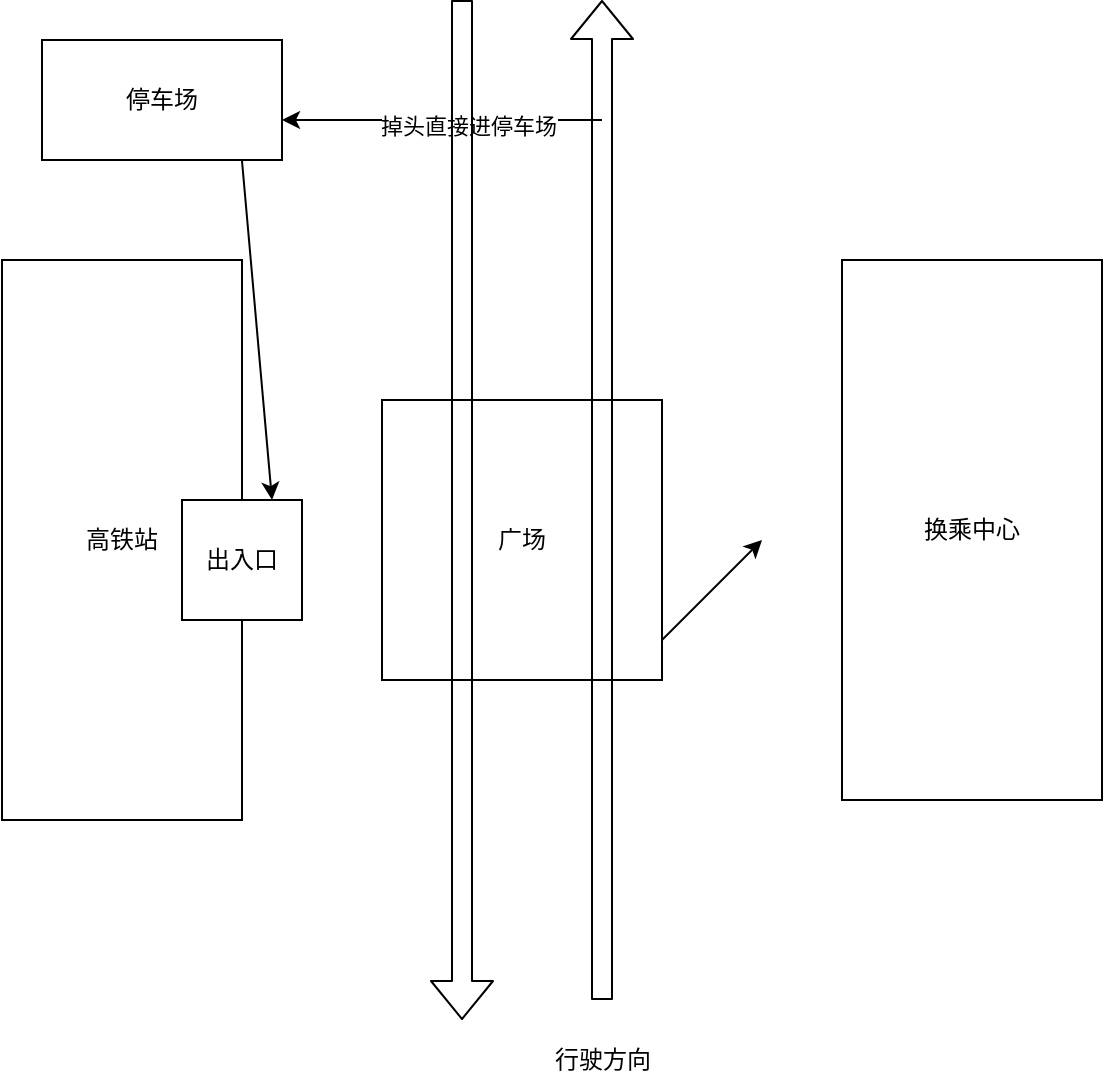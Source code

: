 <mxfile version="14.9.5" type="github">
  <diagram id="CT5NjXrbUfCMHYb5UclT" name="第 1 页">
    <mxGraphModel dx="889" dy="617" grid="1" gridSize="10" guides="1" tooltips="1" connect="1" arrows="1" fold="1" page="1" pageScale="1" pageWidth="827" pageHeight="1169" math="0" shadow="0">
      <root>
        <mxCell id="0" />
        <mxCell id="1" parent="0" />
        <mxCell id="6TKS8_6QcBrErRI0jj9w-1" value="高铁站" style="rounded=0;whiteSpace=wrap;html=1;" vertex="1" parent="1">
          <mxGeometry x="60" y="150" width="120" height="280" as="geometry" />
        </mxCell>
        <mxCell id="6TKS8_6QcBrErRI0jj9w-4" value="出入口" style="whiteSpace=wrap;html=1;aspect=fixed;" vertex="1" parent="1">
          <mxGeometry x="150" y="270" width="60" height="60" as="geometry" />
        </mxCell>
        <mxCell id="6TKS8_6QcBrErRI0jj9w-5" value="广场" style="whiteSpace=wrap;html=1;aspect=fixed;" vertex="1" parent="1">
          <mxGeometry x="250" y="220" width="140" height="140" as="geometry" />
        </mxCell>
        <mxCell id="6TKS8_6QcBrErRI0jj9w-11" value="换乘中心" style="rounded=0;whiteSpace=wrap;html=1;" vertex="1" parent="1">
          <mxGeometry x="480" y="150" width="130" height="270" as="geometry" />
        </mxCell>
        <mxCell id="6TKS8_6QcBrErRI0jj9w-12" value="停车场" style="rounded=0;whiteSpace=wrap;html=1;" vertex="1" parent="1">
          <mxGeometry x="80" y="40" width="120" height="60" as="geometry" />
        </mxCell>
        <mxCell id="6TKS8_6QcBrErRI0jj9w-15" value="" style="endArrow=classic;html=1;" edge="1" parent="1">
          <mxGeometry relative="1" as="geometry">
            <mxPoint x="360" y="80" as="sourcePoint" />
            <mxPoint x="200" y="80" as="targetPoint" />
          </mxGeometry>
        </mxCell>
        <mxCell id="6TKS8_6QcBrErRI0jj9w-17" value="掉头直接进停车场" style="edgeLabel;html=1;align=center;verticalAlign=middle;resizable=0;points=[];" vertex="1" connectable="0" parent="6TKS8_6QcBrErRI0jj9w-15">
          <mxGeometry x="-0.163" y="3" relative="1" as="geometry">
            <mxPoint as="offset" />
          </mxGeometry>
        </mxCell>
        <mxCell id="6TKS8_6QcBrErRI0jj9w-18" value="" style="shape=flexArrow;endArrow=classic;html=1;" edge="1" parent="1">
          <mxGeometry width="50" height="50" relative="1" as="geometry">
            <mxPoint x="360" y="520" as="sourcePoint" />
            <mxPoint x="360" y="20" as="targetPoint" />
          </mxGeometry>
        </mxCell>
        <mxCell id="6TKS8_6QcBrErRI0jj9w-19" value="" style="shape=flexArrow;endArrow=classic;html=1;" edge="1" parent="1">
          <mxGeometry width="50" height="50" relative="1" as="geometry">
            <mxPoint x="290" y="20" as="sourcePoint" />
            <mxPoint x="290" y="530" as="targetPoint" />
          </mxGeometry>
        </mxCell>
        <mxCell id="6TKS8_6QcBrErRI0jj9w-20" value="行驶方向" style="text;html=1;align=center;verticalAlign=middle;resizable=0;points=[];autosize=1;strokeColor=none;" vertex="1" parent="1">
          <mxGeometry x="330" y="540" width="60" height="20" as="geometry" />
        </mxCell>
        <mxCell id="6TKS8_6QcBrErRI0jj9w-21" value="" style="endArrow=classic;html=1;" edge="1" parent="1">
          <mxGeometry width="50" height="50" relative="1" as="geometry">
            <mxPoint x="390" y="340" as="sourcePoint" />
            <mxPoint x="440" y="290" as="targetPoint" />
          </mxGeometry>
        </mxCell>
        <mxCell id="6TKS8_6QcBrErRI0jj9w-22" value="" style="endArrow=classic;html=1;entryX=0.75;entryY=0;entryDx=0;entryDy=0;exitX=0.833;exitY=1;exitDx=0;exitDy=0;exitPerimeter=0;" edge="1" parent="1" source="6TKS8_6QcBrErRI0jj9w-12" target="6TKS8_6QcBrErRI0jj9w-4">
          <mxGeometry width="50" height="50" relative="1" as="geometry">
            <mxPoint x="190" y="190" as="sourcePoint" />
            <mxPoint x="240" y="140" as="targetPoint" />
          </mxGeometry>
        </mxCell>
      </root>
    </mxGraphModel>
  </diagram>
</mxfile>
